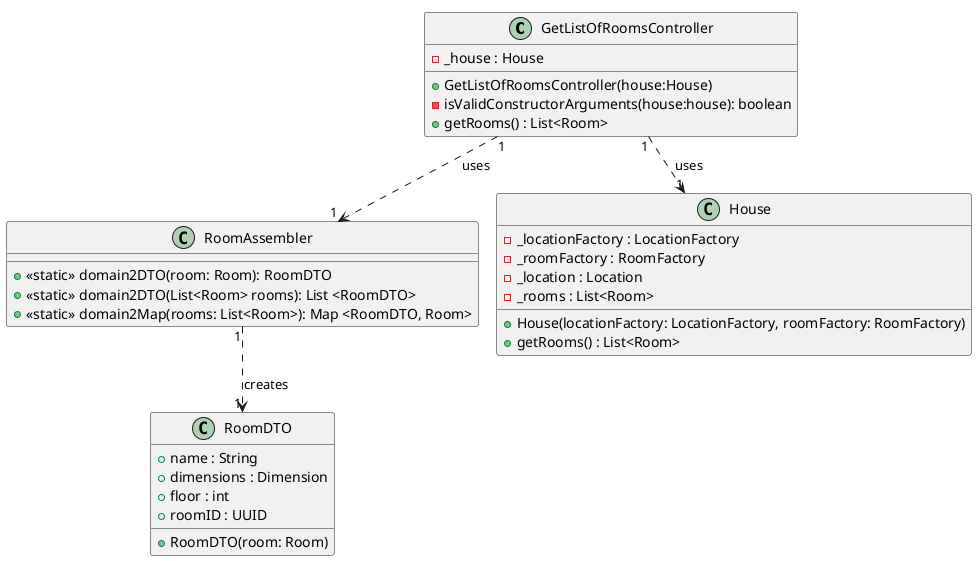 @startuml
!pragma layout smetana


class GetListOfRoomsController {
'Attributes'
-_house : House

'Methods'
+GetListOfRoomsController(house:House)
-isValidConstructorArguments(house:house): boolean
+getRooms() : List<Room>
}

class RoomAssembler{

'Methods'
+ <<static>> domain2DTO(room: Room): RoomDTO
+ <<static>> domain2DTO(List<Room> rooms): List <RoomDTO>
+ <<static>> domain2Map(rooms: List<Room>): Map <RoomDTO, Room>
}

class House {
'Attributes'
- _locationFactory : LocationFactory
- _roomFactory : RoomFactory
- _location : Location
- _rooms : List<Room>

'Methods'
+House(locationFactory: LocationFactory, roomFactory: RoomFactory)
+getRooms() : List<Room>
}

class RoomDTO {
'Attributes'
+name : String
+dimensions : Dimension
+floor : int
+roomID : UUID

'Methods'
+RoomDTO(room: Room)
}

GetListOfRoomsController "1" ..> "1" House : uses
RoomAssembler "1" ..> "1" RoomDTO : creates
GetListOfRoomsController "1" ..> "1" RoomAssembler : uses

@enduml